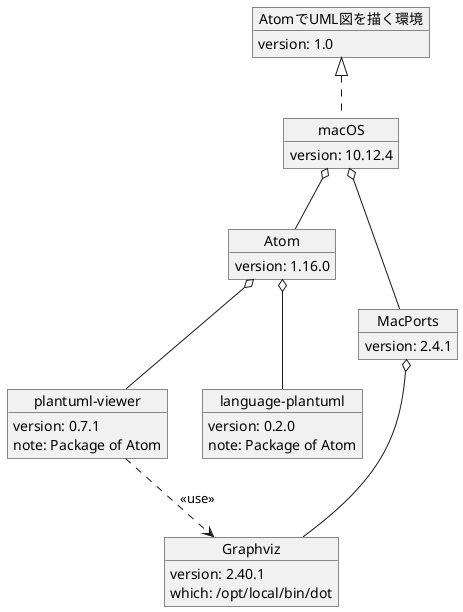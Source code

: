 ' Created by takayoshiotake on 2017-04-16
@startuml
object "AtomでUML図を描く環境" as o_env {
  version: 1.0
}

  object "macOS" as o_os {
    version: 10.12.4
  }
  o_env <|.. o_os

  object "Atom" as o_atom {
    version: 1.16.0
  }
  o_os o-- o_atom

    object "plantuml-viewer" as o_atom_plantumlviewer {
      version: 0.7.1
      note: Package of Atom
    }
    o_atom o-- o_atom_plantumlviewer

    object "language-plantuml" as o_atom_languageplantuml {
      version: 0.2.0
      note: Package of Atom
    }
    o_atom o-- o_atom_languageplantuml

  object "MacPorts" as o_macports {
    version: 2.4.1
  }
  o_os o-- o_macports

    object "Graphviz" as o_graphviz {
      version: 2.40.1
      which: /opt/local/bin/dot
    }
    o_macports o-- o_graphviz
    o_atom_plantumlviewer ..> o_graphviz: <<use>>
@enduml
